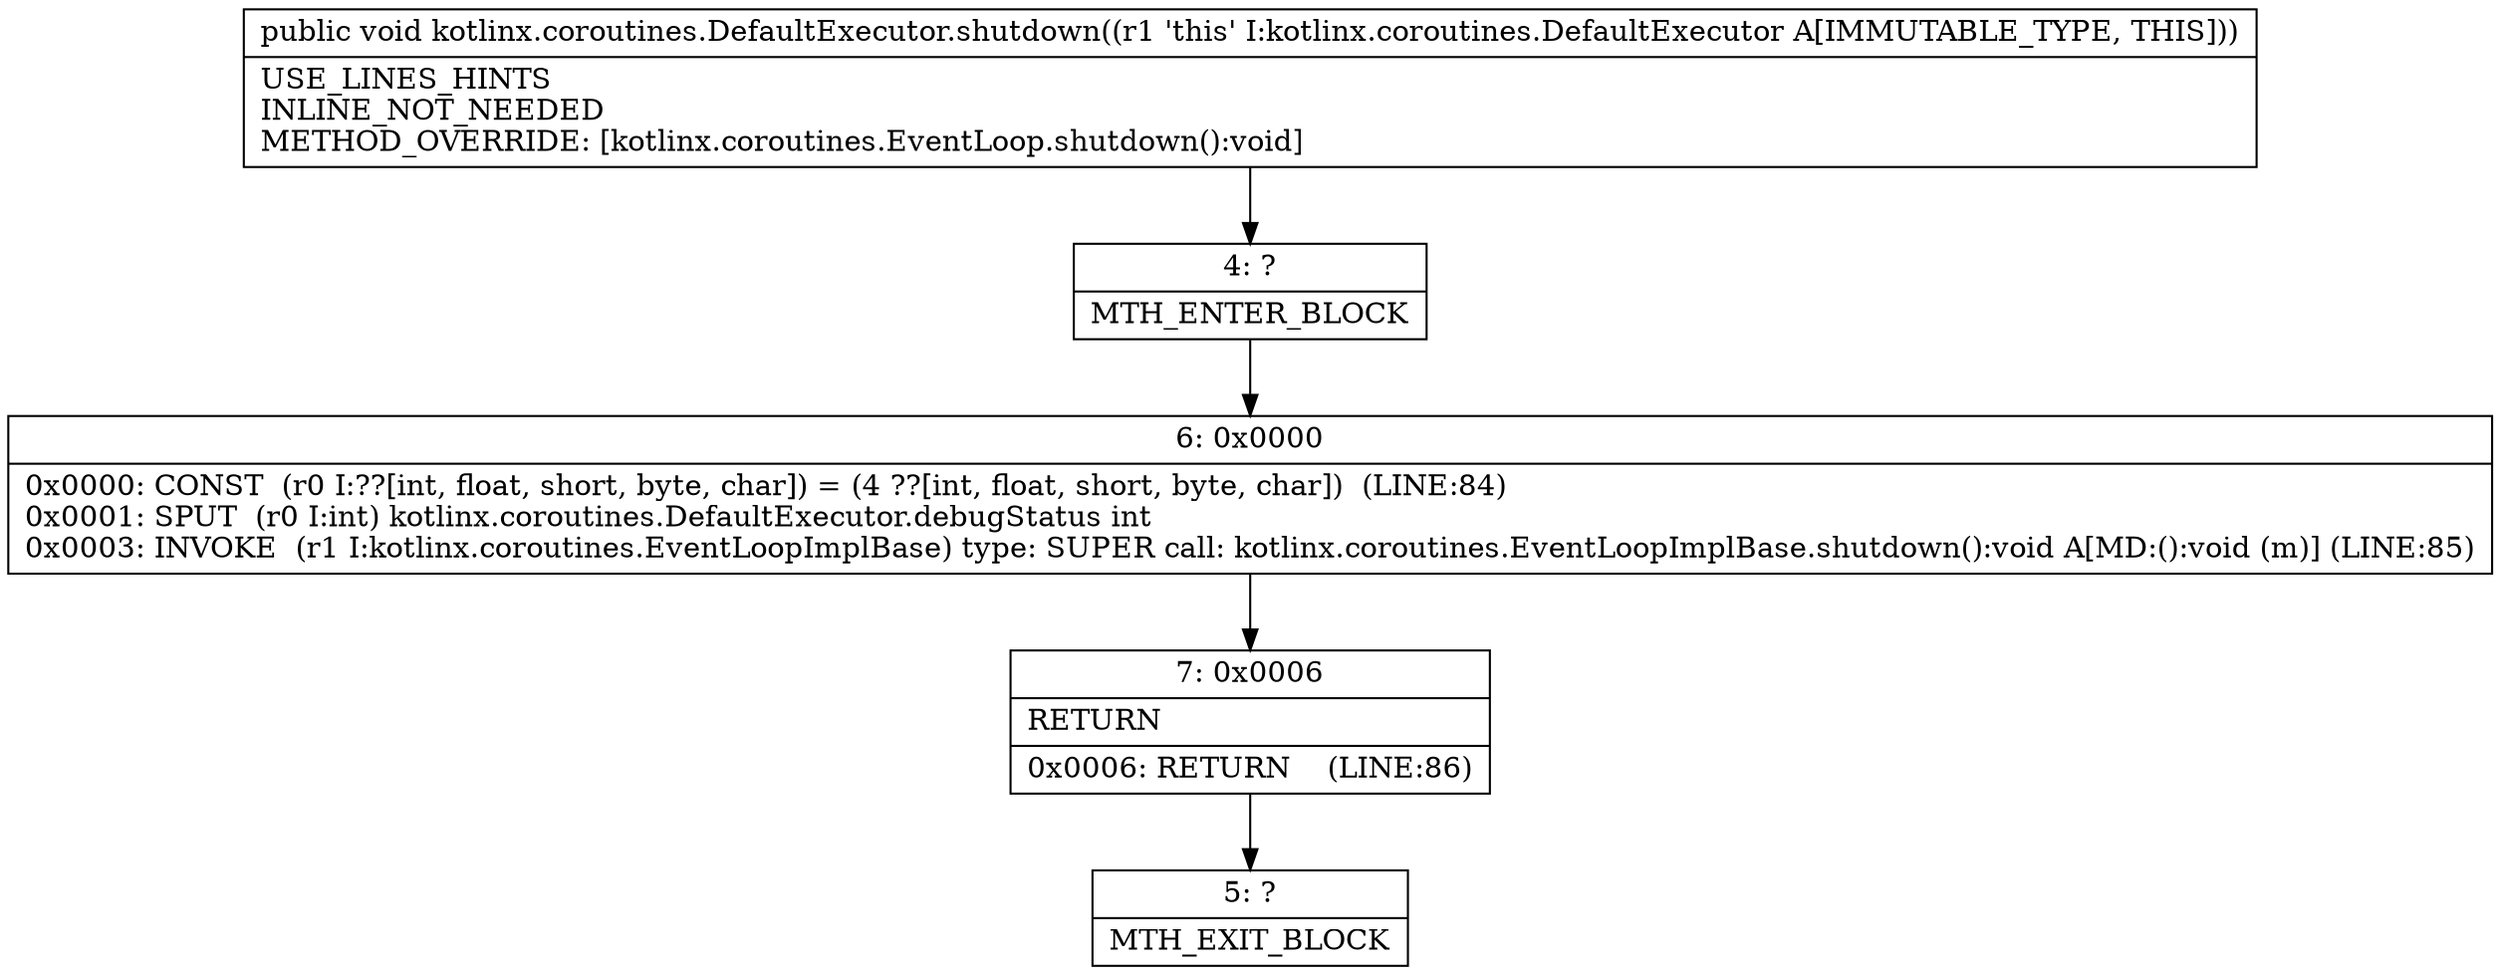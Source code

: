digraph "CFG forkotlinx.coroutines.DefaultExecutor.shutdown()V" {
Node_4 [shape=record,label="{4\:\ ?|MTH_ENTER_BLOCK\l}"];
Node_6 [shape=record,label="{6\:\ 0x0000|0x0000: CONST  (r0 I:??[int, float, short, byte, char]) = (4 ??[int, float, short, byte, char])  (LINE:84)\l0x0001: SPUT  (r0 I:int) kotlinx.coroutines.DefaultExecutor.debugStatus int \l0x0003: INVOKE  (r1 I:kotlinx.coroutines.EventLoopImplBase) type: SUPER call: kotlinx.coroutines.EventLoopImplBase.shutdown():void A[MD:():void (m)] (LINE:85)\l}"];
Node_7 [shape=record,label="{7\:\ 0x0006|RETURN\l|0x0006: RETURN    (LINE:86)\l}"];
Node_5 [shape=record,label="{5\:\ ?|MTH_EXIT_BLOCK\l}"];
MethodNode[shape=record,label="{public void kotlinx.coroutines.DefaultExecutor.shutdown((r1 'this' I:kotlinx.coroutines.DefaultExecutor A[IMMUTABLE_TYPE, THIS]))  | USE_LINES_HINTS\lINLINE_NOT_NEEDED\lMETHOD_OVERRIDE: [kotlinx.coroutines.EventLoop.shutdown():void]\l}"];
MethodNode -> Node_4;Node_4 -> Node_6;
Node_6 -> Node_7;
Node_7 -> Node_5;
}

